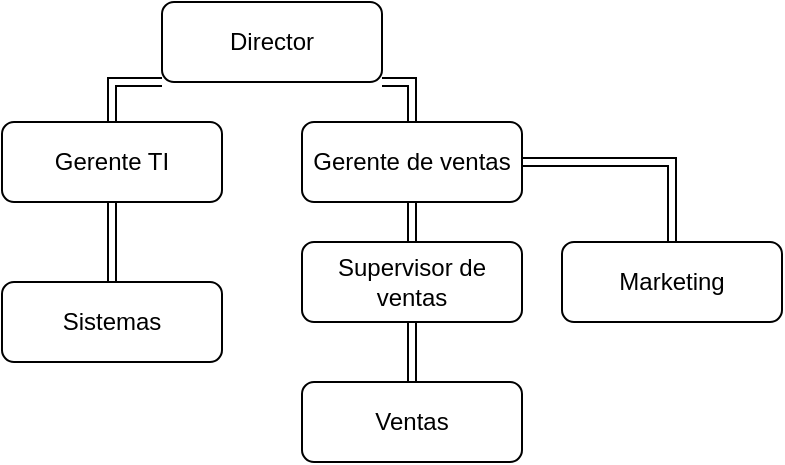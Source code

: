 <mxfile version="22.0.4" type="github">
  <diagram name="Page-1" id="O3b-VdhMQpda7y7U2jyk">
    <mxGraphModel dx="856" dy="452" grid="1" gridSize="10" guides="1" tooltips="1" connect="1" arrows="1" fold="1" page="1" pageScale="1" pageWidth="850" pageHeight="1100" math="0" shadow="0">
      <root>
        <mxCell id="0" />
        <mxCell id="1" parent="0" />
        <mxCell id="ZGVyXwAv7CxzHlpSkYEf-11" style="edgeStyle=orthogonalEdgeStyle;rounded=0;orthogonalLoop=1;jettySize=auto;html=1;exitX=1;exitY=1;exitDx=0;exitDy=0;entryX=0.5;entryY=0;entryDx=0;entryDy=0;shape=link;" edge="1" parent="1" source="ZGVyXwAv7CxzHlpSkYEf-1" target="ZGVyXwAv7CxzHlpSkYEf-2">
          <mxGeometry relative="1" as="geometry" />
        </mxCell>
        <mxCell id="ZGVyXwAv7CxzHlpSkYEf-12" style="edgeStyle=orthogonalEdgeStyle;rounded=0;orthogonalLoop=1;jettySize=auto;html=1;exitX=0;exitY=1;exitDx=0;exitDy=0;entryX=0.5;entryY=0;entryDx=0;entryDy=0;shape=link;" edge="1" parent="1" source="ZGVyXwAv7CxzHlpSkYEf-1" target="ZGVyXwAv7CxzHlpSkYEf-3">
          <mxGeometry relative="1" as="geometry" />
        </mxCell>
        <mxCell id="ZGVyXwAv7CxzHlpSkYEf-1" value="&lt;div&gt;Director&lt;/div&gt;" style="rounded=1;whiteSpace=wrap;html=1;" vertex="1" parent="1">
          <mxGeometry x="370" y="210" width="110" height="40" as="geometry" />
        </mxCell>
        <mxCell id="ZGVyXwAv7CxzHlpSkYEf-7" value="" style="edgeStyle=orthogonalEdgeStyle;rounded=0;orthogonalLoop=1;jettySize=auto;html=1;shape=link;" edge="1" parent="1" source="ZGVyXwAv7CxzHlpSkYEf-2" target="ZGVyXwAv7CxzHlpSkYEf-6">
          <mxGeometry relative="1" as="geometry" />
        </mxCell>
        <mxCell id="ZGVyXwAv7CxzHlpSkYEf-9" style="edgeStyle=orthogonalEdgeStyle;rounded=0;orthogonalLoop=1;jettySize=auto;html=1;exitX=1;exitY=0.5;exitDx=0;exitDy=0;shape=link;" edge="1" parent="1" source="ZGVyXwAv7CxzHlpSkYEf-2" target="ZGVyXwAv7CxzHlpSkYEf-5">
          <mxGeometry relative="1" as="geometry" />
        </mxCell>
        <mxCell id="ZGVyXwAv7CxzHlpSkYEf-2" value="Gerente de ventas" style="rounded=1;whiteSpace=wrap;html=1;" vertex="1" parent="1">
          <mxGeometry x="440" y="270" width="110" height="40" as="geometry" />
        </mxCell>
        <mxCell id="ZGVyXwAv7CxzHlpSkYEf-14" value="" style="edgeStyle=orthogonalEdgeStyle;rounded=0;orthogonalLoop=1;jettySize=auto;html=1;shape=link;" edge="1" parent="1" source="ZGVyXwAv7CxzHlpSkYEf-3" target="ZGVyXwAv7CxzHlpSkYEf-13">
          <mxGeometry relative="1" as="geometry" />
        </mxCell>
        <mxCell id="ZGVyXwAv7CxzHlpSkYEf-3" value="Gerente TI" style="rounded=1;whiteSpace=wrap;html=1;" vertex="1" parent="1">
          <mxGeometry x="290" y="270" width="110" height="40" as="geometry" />
        </mxCell>
        <mxCell id="ZGVyXwAv7CxzHlpSkYEf-4" value="Ventas" style="rounded=1;whiteSpace=wrap;html=1;" vertex="1" parent="1">
          <mxGeometry x="440" y="400" width="110" height="40" as="geometry" />
        </mxCell>
        <mxCell id="ZGVyXwAv7CxzHlpSkYEf-5" value="Marketing" style="rounded=1;whiteSpace=wrap;html=1;" vertex="1" parent="1">
          <mxGeometry x="570" y="330" width="110" height="40" as="geometry" />
        </mxCell>
        <mxCell id="ZGVyXwAv7CxzHlpSkYEf-8" value="" style="edgeStyle=orthogonalEdgeStyle;rounded=0;orthogonalLoop=1;jettySize=auto;html=1;shape=link;" edge="1" parent="1" source="ZGVyXwAv7CxzHlpSkYEf-6" target="ZGVyXwAv7CxzHlpSkYEf-4">
          <mxGeometry relative="1" as="geometry" />
        </mxCell>
        <mxCell id="ZGVyXwAv7CxzHlpSkYEf-6" value="Supervisor de ventas" style="rounded=1;whiteSpace=wrap;html=1;" vertex="1" parent="1">
          <mxGeometry x="440" y="330" width="110" height="40" as="geometry" />
        </mxCell>
        <mxCell id="ZGVyXwAv7CxzHlpSkYEf-13" value="Sistemas" style="rounded=1;whiteSpace=wrap;html=1;" vertex="1" parent="1">
          <mxGeometry x="290" y="350" width="110" height="40" as="geometry" />
        </mxCell>
      </root>
    </mxGraphModel>
  </diagram>
</mxfile>
